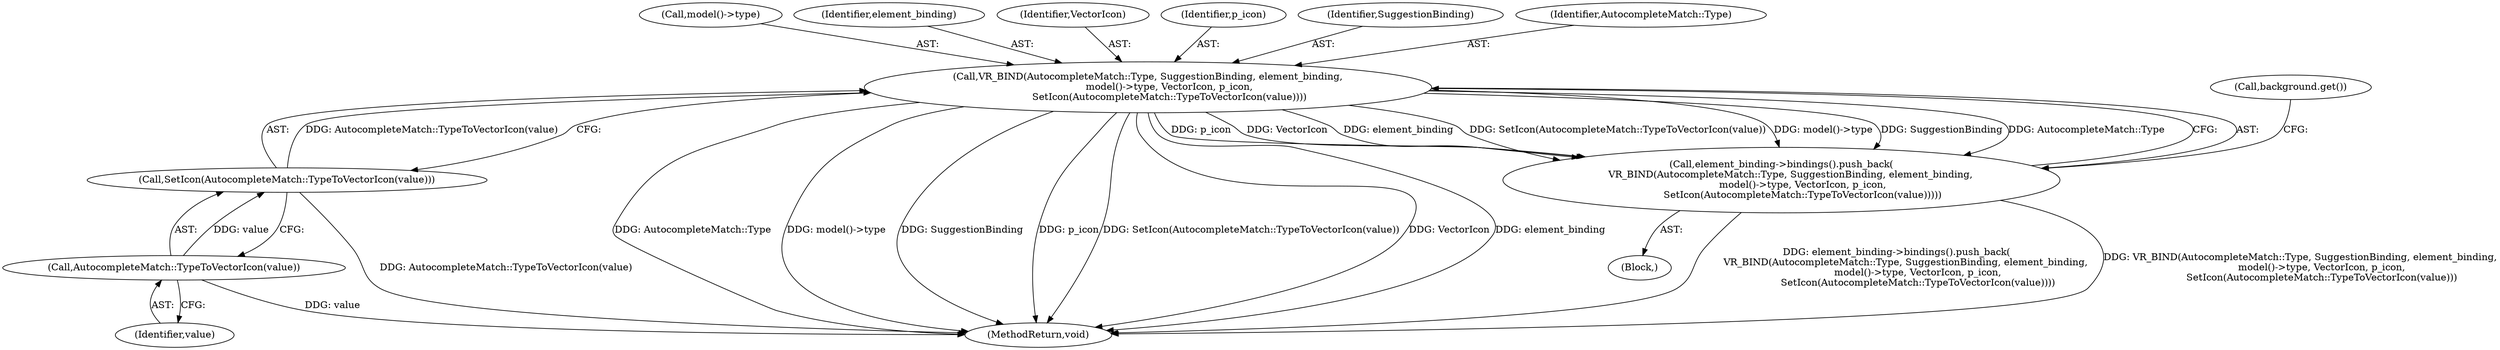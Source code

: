 digraph "0_Chrome_a79e1bbb765af34d446e42d34cd00a312b381113@pointer" {
"1000314" [label="(Call,VR_BIND(AutocompleteMatch::Type, SuggestionBinding, element_binding,\n              model()->type, VectorIcon, p_icon,\n              SetIcon(AutocompleteMatch::TypeToVectorIcon(value))))"];
"1000323" [label="(Call,SetIcon(AutocompleteMatch::TypeToVectorIcon(value)))"];
"1000324" [label="(Call,AutocompleteMatch::TypeToVectorIcon(value))"];
"1000313" [label="(Call,element_binding->bindings().push_back(\n      VR_BIND(AutocompleteMatch::Type, SuggestionBinding, element_binding,\n              model()->type, VectorIcon, p_icon,\n              SetIcon(AutocompleteMatch::TypeToVectorIcon(value)))))"];
"1000314" [label="(Call,VR_BIND(AutocompleteMatch::Type, SuggestionBinding, element_binding,\n              model()->type, VectorIcon, p_icon,\n              SetIcon(AutocompleteMatch::TypeToVectorIcon(value))))"];
"1000318" [label="(Call,model()->type)"];
"1000325" [label="(Identifier,value)"];
"1000317" [label="(Identifier,element_binding)"];
"1000321" [label="(Identifier,VectorIcon)"];
"1000322" [label="(Identifier,p_icon)"];
"1000316" [label="(Identifier,SuggestionBinding)"];
"1000323" [label="(Call,SetIcon(AutocompleteMatch::TypeToVectorIcon(value)))"];
"1000315" [label="(Identifier,AutocompleteMatch::Type)"];
"1000332" [label="(MethodReturn,void)"];
"1000105" [label="(Block,)"];
"1000327" [label="(Call,background.get())"];
"1000313" [label="(Call,element_binding->bindings().push_back(\n      VR_BIND(AutocompleteMatch::Type, SuggestionBinding, element_binding,\n              model()->type, VectorIcon, p_icon,\n              SetIcon(AutocompleteMatch::TypeToVectorIcon(value)))))"];
"1000324" [label="(Call,AutocompleteMatch::TypeToVectorIcon(value))"];
"1000314" -> "1000313"  [label="AST: "];
"1000314" -> "1000323"  [label="CFG: "];
"1000315" -> "1000314"  [label="AST: "];
"1000316" -> "1000314"  [label="AST: "];
"1000317" -> "1000314"  [label="AST: "];
"1000318" -> "1000314"  [label="AST: "];
"1000321" -> "1000314"  [label="AST: "];
"1000322" -> "1000314"  [label="AST: "];
"1000323" -> "1000314"  [label="AST: "];
"1000313" -> "1000314"  [label="CFG: "];
"1000314" -> "1000332"  [label="DDG: AutocompleteMatch::Type"];
"1000314" -> "1000332"  [label="DDG: model()->type"];
"1000314" -> "1000332"  [label="DDG: SuggestionBinding"];
"1000314" -> "1000332"  [label="DDG: p_icon"];
"1000314" -> "1000332"  [label="DDG: SetIcon(AutocompleteMatch::TypeToVectorIcon(value))"];
"1000314" -> "1000332"  [label="DDG: VectorIcon"];
"1000314" -> "1000332"  [label="DDG: element_binding"];
"1000314" -> "1000313"  [label="DDG: p_icon"];
"1000314" -> "1000313"  [label="DDG: VectorIcon"];
"1000314" -> "1000313"  [label="DDG: element_binding"];
"1000314" -> "1000313"  [label="DDG: SetIcon(AutocompleteMatch::TypeToVectorIcon(value))"];
"1000314" -> "1000313"  [label="DDG: model()->type"];
"1000314" -> "1000313"  [label="DDG: SuggestionBinding"];
"1000314" -> "1000313"  [label="DDG: AutocompleteMatch::Type"];
"1000323" -> "1000314"  [label="DDG: AutocompleteMatch::TypeToVectorIcon(value)"];
"1000323" -> "1000324"  [label="CFG: "];
"1000324" -> "1000323"  [label="AST: "];
"1000323" -> "1000332"  [label="DDG: AutocompleteMatch::TypeToVectorIcon(value)"];
"1000324" -> "1000323"  [label="DDG: value"];
"1000324" -> "1000325"  [label="CFG: "];
"1000325" -> "1000324"  [label="AST: "];
"1000324" -> "1000332"  [label="DDG: value"];
"1000313" -> "1000105"  [label="AST: "];
"1000327" -> "1000313"  [label="CFG: "];
"1000313" -> "1000332"  [label="DDG: element_binding->bindings().push_back(\n      VR_BIND(AutocompleteMatch::Type, SuggestionBinding, element_binding,\n              model()->type, VectorIcon, p_icon,\n              SetIcon(AutocompleteMatch::TypeToVectorIcon(value))))"];
"1000313" -> "1000332"  [label="DDG: VR_BIND(AutocompleteMatch::Type, SuggestionBinding, element_binding,\n              model()->type, VectorIcon, p_icon,\n              SetIcon(AutocompleteMatch::TypeToVectorIcon(value)))"];
}
